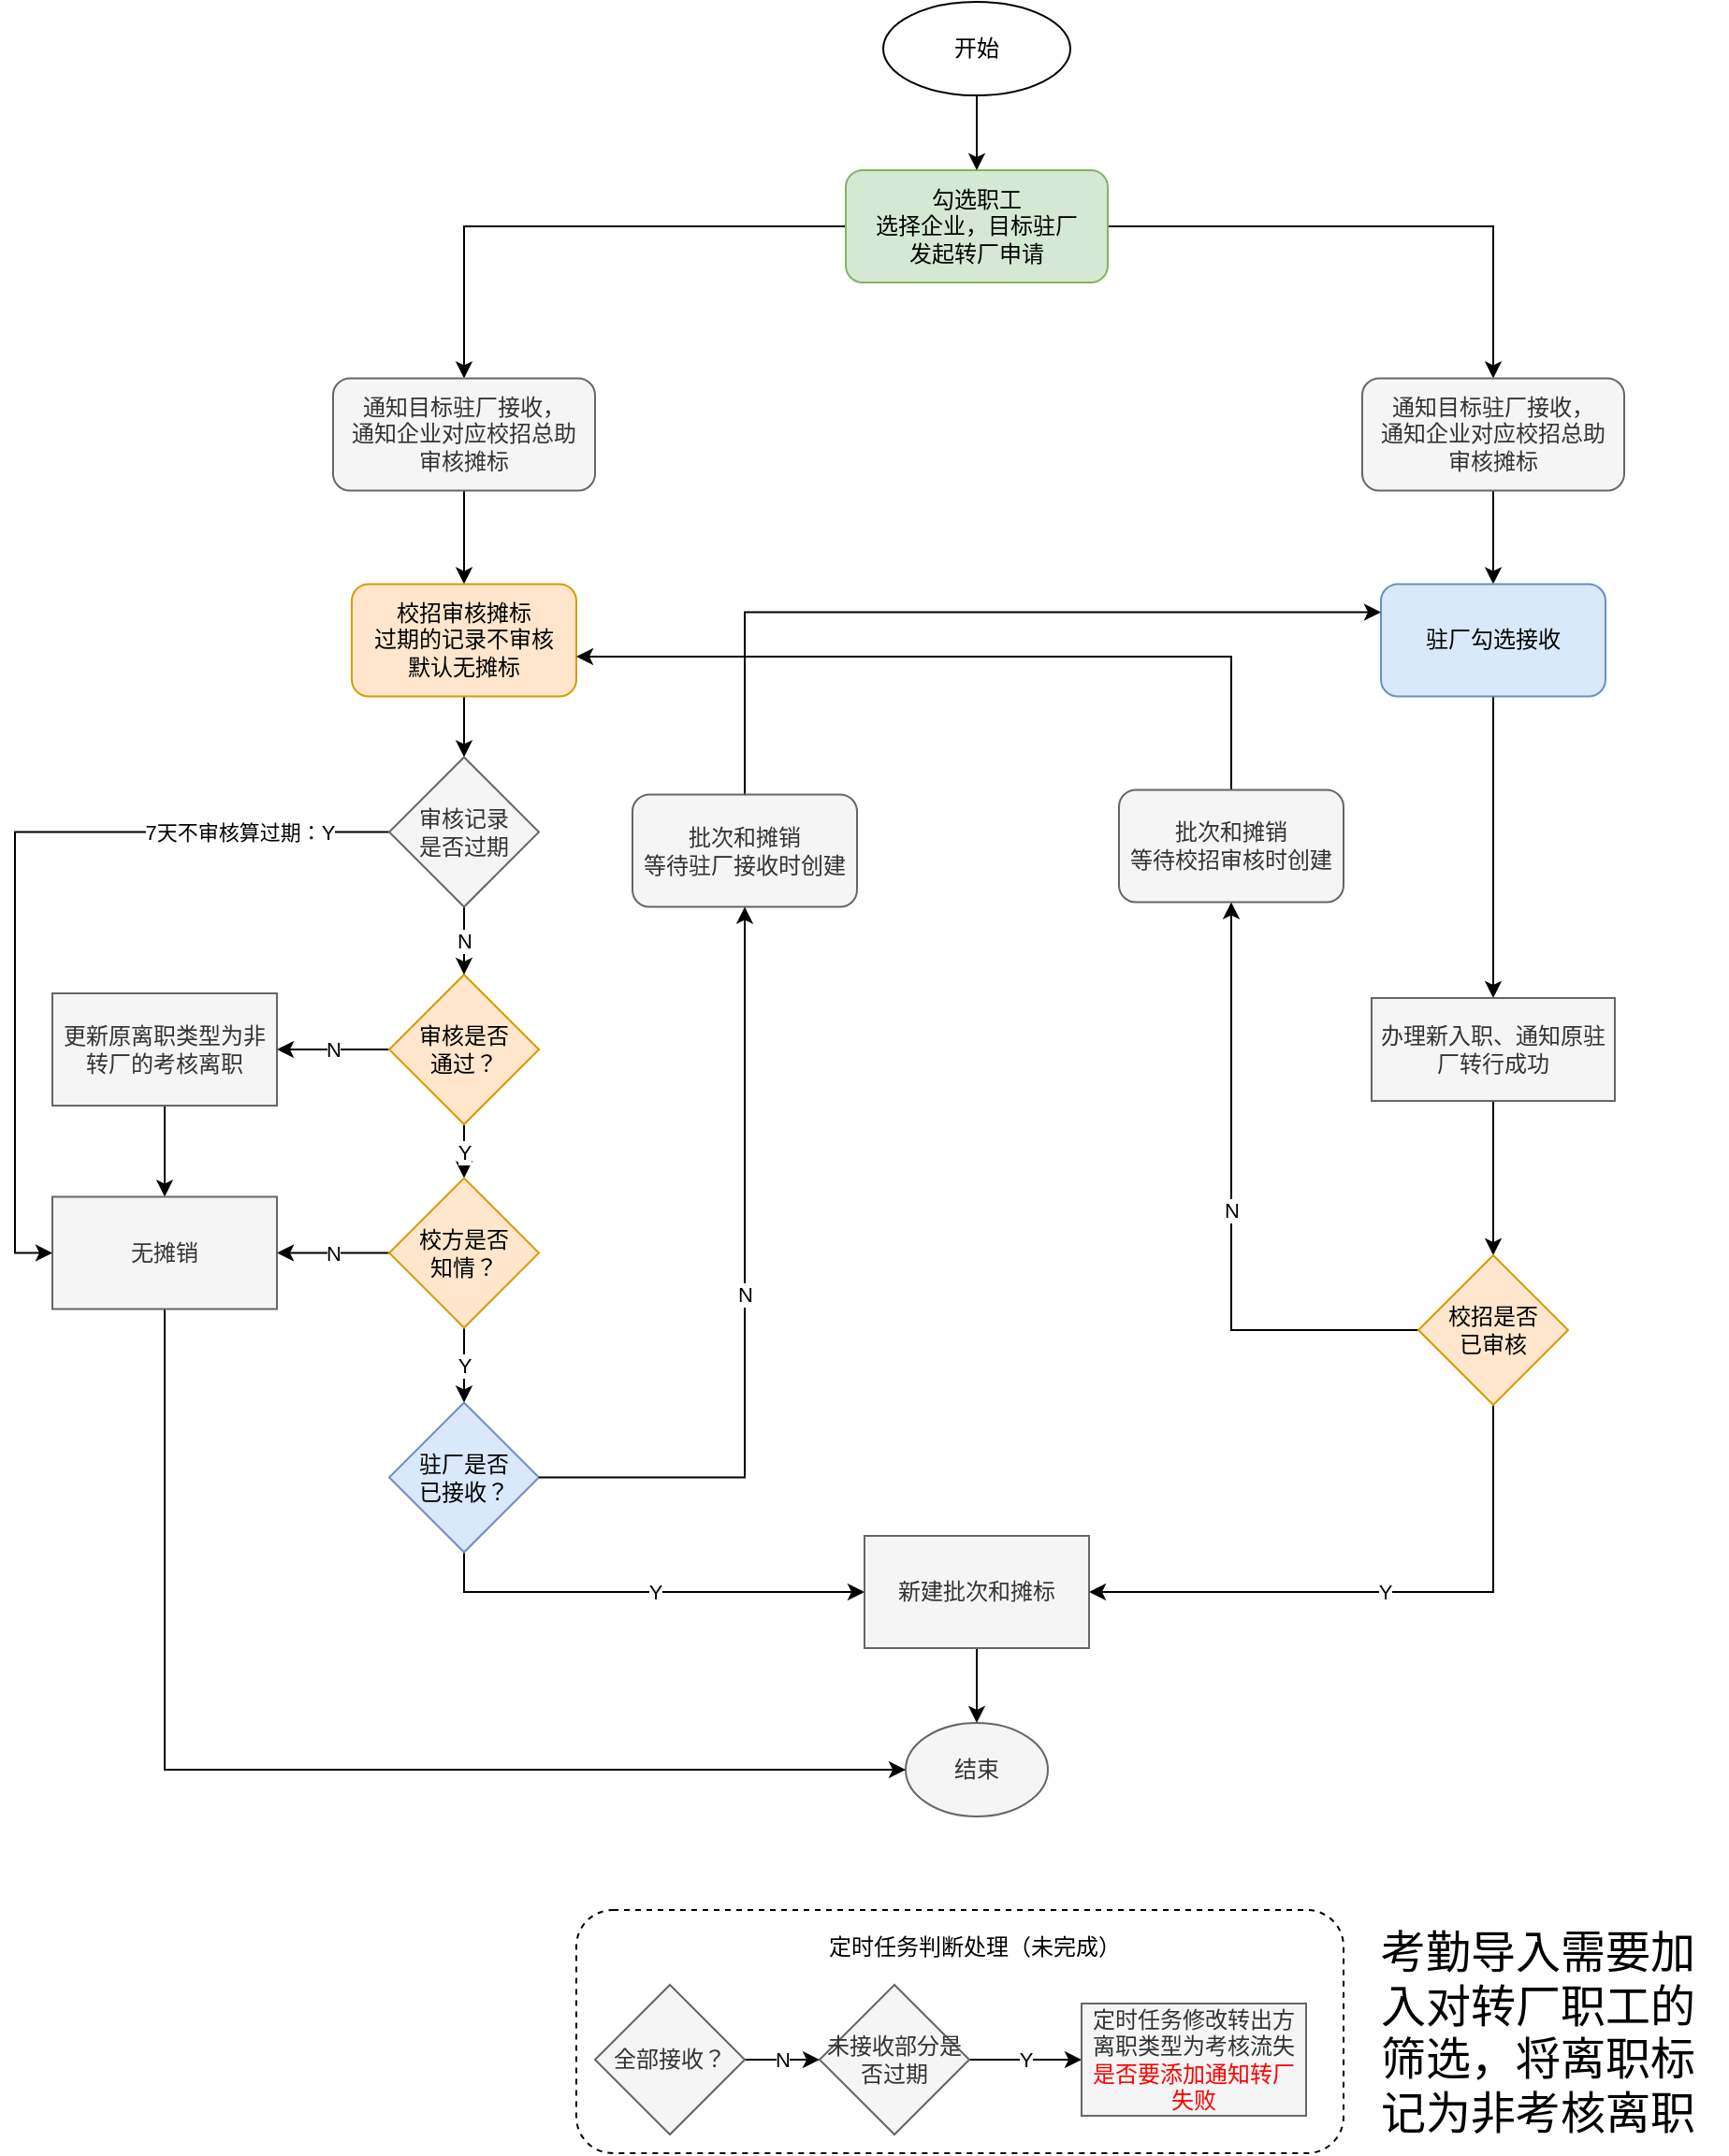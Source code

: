 <mxfile version="14.1.2" type="github"><diagram id="hIgqAqOhlkpJ4U7Sk8Bu" name="Page-2"><mxGraphModel dx="1865" dy="557" grid="1" gridSize="10" guides="1" tooltips="1" connect="1" arrows="1" fold="1" page="1" pageScale="1" pageWidth="827" pageHeight="1169" background="#ffffff" math="0" shadow="0"><root><mxCell id="LTF_oXH7zN2CONgs_O5H-0"/><mxCell id="LTF_oXH7zN2CONgs_O5H-1" parent="LTF_oXH7zN2CONgs_O5H-0"/><mxCell id="LTF_oXH7zN2CONgs_O5H-2" style="edgeStyle=orthogonalEdgeStyle;rounded=0;orthogonalLoop=1;jettySize=auto;html=1;entryX=0.5;entryY=0;entryDx=0;entryDy=0;exitX=1;exitY=0.5;exitDx=0;exitDy=0;" parent="LTF_oXH7zN2CONgs_O5H-1" source="LTF_oXH7zN2CONgs_O5H-4" target="LTF_oXH7zN2CONgs_O5H-9" edge="1"><mxGeometry relative="1" as="geometry"/></mxCell><mxCell id="LTF_oXH7zN2CONgs_O5H-3" style="edgeStyle=orthogonalEdgeStyle;rounded=0;orthogonalLoop=1;jettySize=auto;html=1;entryX=0.5;entryY=0;entryDx=0;entryDy=0;exitX=0;exitY=0.5;exitDx=0;exitDy=0;" parent="LTF_oXH7zN2CONgs_O5H-1" source="LTF_oXH7zN2CONgs_O5H-4" target="LTF_oXH7zN2CONgs_O5H-6" edge="1"><mxGeometry relative="1" as="geometry"/></mxCell><mxCell id="LTF_oXH7zN2CONgs_O5H-4" value="&lt;div&gt;勾选职工&lt;/div&gt;&lt;div&gt;选择企业，目标驻厂&lt;/div&gt;&lt;div&gt;发起转厂申请&lt;/div&gt;" style="rounded=1;whiteSpace=wrap;html=1;fillColor=#d5e8d4;strokeColor=#82b366;" parent="LTF_oXH7zN2CONgs_O5H-1" vertex="1"><mxGeometry x="344" y="90" width="140" height="60" as="geometry"/></mxCell><mxCell id="LTF_oXH7zN2CONgs_O5H-5" value="" style="edgeStyle=orthogonalEdgeStyle;rounded=0;orthogonalLoop=1;jettySize=auto;html=1;" parent="LTF_oXH7zN2CONgs_O5H-1" source="LTF_oXH7zN2CONgs_O5H-6" target="LTF_oXH7zN2CONgs_O5H-7" edge="1"><mxGeometry relative="1" as="geometry"/></mxCell><mxCell id="LTF_oXH7zN2CONgs_O5H-6" value="&lt;div&gt;通知目标驻厂接收，&lt;/div&gt;&lt;div&gt;通知企业对应校招总助&lt;br&gt;审核摊标&lt;br&gt;&lt;/div&gt;" style="whiteSpace=wrap;html=1;rounded=1;fillColor=#f5f5f5;strokeColor=#666666;fontColor=#333333;" parent="LTF_oXH7zN2CONgs_O5H-1" vertex="1"><mxGeometry x="70" y="201.25" width="140" height="60" as="geometry"/></mxCell><mxCell id="Xh5uqUdrO17NCXCUf92y-3" value="" style="edgeStyle=orthogonalEdgeStyle;rounded=0;orthogonalLoop=1;jettySize=auto;html=1;" parent="LTF_oXH7zN2CONgs_O5H-1" source="LTF_oXH7zN2CONgs_O5H-7" target="Xh5uqUdrO17NCXCUf92y-2" edge="1"><mxGeometry relative="1" as="geometry"/></mxCell><mxCell id="LTF_oXH7zN2CONgs_O5H-7" value="&lt;div&gt;校招审核摊标&lt;br&gt;过期的记录不审核&lt;/div&gt;&lt;div&gt;默认无摊标&lt;br&gt;&lt;/div&gt;" style="whiteSpace=wrap;html=1;rounded=1;fillColor=#ffe6cc;strokeColor=#d79b00;" parent="LTF_oXH7zN2CONgs_O5H-1" vertex="1"><mxGeometry x="80" y="311.25" width="120" height="60" as="geometry"/></mxCell><mxCell id="LTF_oXH7zN2CONgs_O5H-8" style="edgeStyle=orthogonalEdgeStyle;rounded=0;orthogonalLoop=1;jettySize=auto;html=1;entryX=0.5;entryY=0;entryDx=0;entryDy=0;" parent="LTF_oXH7zN2CONgs_O5H-1" source="LTF_oXH7zN2CONgs_O5H-9" target="LTF_oXH7zN2CONgs_O5H-12" edge="1"><mxGeometry relative="1" as="geometry"/></mxCell><mxCell id="LTF_oXH7zN2CONgs_O5H-9" value="&lt;div&gt;通知目标驻厂接收，&lt;/div&gt;&lt;div&gt;通知企业对应校招总助&lt;br&gt;审核摊标&lt;br&gt;&lt;/div&gt;" style="whiteSpace=wrap;html=1;rounded=1;fillColor=#f5f5f5;strokeColor=#666666;fontColor=#333333;" parent="LTF_oXH7zN2CONgs_O5H-1" vertex="1"><mxGeometry x="620" y="201.25" width="140" height="60" as="geometry"/></mxCell><mxCell id="LTF_oXH7zN2CONgs_O5H-10" value="" style="edgeStyle=orthogonalEdgeStyle;rounded=0;orthogonalLoop=1;jettySize=auto;html=1;" parent="LTF_oXH7zN2CONgs_O5H-1" source="LTF_oXH7zN2CONgs_O5H-11" target="LTF_oXH7zN2CONgs_O5H-4" edge="1"><mxGeometry relative="1" as="geometry"/></mxCell><mxCell id="LTF_oXH7zN2CONgs_O5H-11" value="开始" style="ellipse;whiteSpace=wrap;html=1;rounded=0;" parent="LTF_oXH7zN2CONgs_O5H-1" vertex="1"><mxGeometry x="364" width="100" height="50" as="geometry"/></mxCell><mxCell id="Ms9slETaLU-ThCvUWIFW-1" value="" style="edgeStyle=orthogonalEdgeStyle;rounded=0;orthogonalLoop=1;jettySize=auto;html=1;" parent="LTF_oXH7zN2CONgs_O5H-1" source="LTF_oXH7zN2CONgs_O5H-12" target="Ms9slETaLU-ThCvUWIFW-0" edge="1"><mxGeometry relative="1" as="geometry"/></mxCell><mxCell id="LTF_oXH7zN2CONgs_O5H-12" value="驻厂勾选接收" style="whiteSpace=wrap;html=1;rounded=1;fillColor=#dae8fc;strokeColor=#6c8ebf;" parent="LTF_oXH7zN2CONgs_O5H-1" vertex="1"><mxGeometry x="630" y="311.25" width="120" height="60" as="geometry"/></mxCell><mxCell id="Yzc9-sJK6i28-O-mA19d-3" value="Y" style="edgeStyle=orthogonalEdgeStyle;rounded=0;orthogonalLoop=1;jettySize=auto;html=1;" parent="LTF_oXH7zN2CONgs_O5H-1" source="uBf51XBzw9x5GqjGzpil-0" target="vr1X3m3OS0N-c24MPj2V-0" edge="1"><mxGeometry relative="1" as="geometry"/></mxCell><mxCell id="UakxtRVB19H5QaOVsfyC-24" value="N" style="edgeStyle=orthogonalEdgeStyle;rounded=0;orthogonalLoop=1;jettySize=auto;html=1;" parent="LTF_oXH7zN2CONgs_O5H-1" source="uBf51XBzw9x5GqjGzpil-0" target="UakxtRVB19H5QaOVsfyC-23" edge="1"><mxGeometry relative="1" as="geometry"/></mxCell><mxCell id="uBf51XBzw9x5GqjGzpil-0" value="&lt;div&gt;审核是否&lt;/div&gt;&lt;div&gt;通过？&lt;/div&gt;" style="rhombus;whiteSpace=wrap;html=1;rounded=0;fillColor=#ffe6cc;strokeColor=#d79b00;" parent="LTF_oXH7zN2CONgs_O5H-1" vertex="1"><mxGeometry x="100" y="520" width="80" height="80" as="geometry"/></mxCell><mxCell id="Srck-7LLaplnEBT2vih7-1" value="" style="edgeStyle=orthogonalEdgeStyle;rounded=0;orthogonalLoop=1;jettySize=auto;html=1;" parent="LTF_oXH7zN2CONgs_O5H-1" source="Ms9slETaLU-ThCvUWIFW-0" target="Srck-7LLaplnEBT2vih7-0" edge="1"><mxGeometry relative="1" as="geometry"/></mxCell><mxCell id="Ms9slETaLU-ThCvUWIFW-0" value="办理新入职、通知原驻厂转行成功" style="whiteSpace=wrap;html=1;fillColor=#f5f5f5;strokeColor=#666666;fontColor=#333333;" parent="LTF_oXH7zN2CONgs_O5H-1" vertex="1"><mxGeometry x="625" y="532.5" width="130" height="55" as="geometry"/></mxCell><mxCell id="xtW-vmcDWoNCtXN6Ntss-0" value="" style="edgeStyle=orthogonalEdgeStyle;rounded=0;orthogonalLoop=1;jettySize=auto;html=1;exitX=0.5;exitY=0;exitDx=0;exitDy=0;" parent="LTF_oXH7zN2CONgs_O5H-1" source="RWHOdByKcwdwOWWMeWBx-0" edge="1"><mxGeometry relative="1" as="geometry"><mxPoint x="200" y="350" as="targetPoint"/><Array as="points"><mxPoint x="550" y="350"/><mxPoint x="200" y="350"/></Array></mxGeometry></mxCell><mxCell id="UakxtRVB19H5QaOVsfyC-9" value="N" style="edgeStyle=orthogonalEdgeStyle;rounded=0;orthogonalLoop=1;jettySize=auto;html=1;entryX=0.5;entryY=1;entryDx=0;entryDy=0;" parent="LTF_oXH7zN2CONgs_O5H-1" source="Srck-7LLaplnEBT2vih7-0" target="RWHOdByKcwdwOWWMeWBx-0" edge="1"><mxGeometry relative="1" as="geometry"/></mxCell><mxCell id="UakxtRVB19H5QaOVsfyC-10" value="Y" style="edgeStyle=orthogonalEdgeStyle;rounded=0;orthogonalLoop=1;jettySize=auto;html=1;entryX=1;entryY=0.5;entryDx=0;entryDy=0;" parent="LTF_oXH7zN2CONgs_O5H-1" source="Srck-7LLaplnEBT2vih7-0" target="Yzc9-sJK6i28-O-mA19d-0" edge="1"><mxGeometry relative="1" as="geometry"><Array as="points"><mxPoint x="690" y="850"/></Array></mxGeometry></mxCell><mxCell id="Srck-7LLaplnEBT2vih7-0" value="&lt;div&gt;校招是否&lt;/div&gt;&lt;div&gt;已审核&lt;/div&gt;" style="rhombus;whiteSpace=wrap;html=1;rounded=0;fillColor=#ffe6cc;strokeColor=#d79b00;" parent="LTF_oXH7zN2CONgs_O5H-1" vertex="1"><mxGeometry x="650" y="670" width="80" height="80" as="geometry"/></mxCell><mxCell id="UakxtRVB19H5QaOVsfyC-7" value="Y" style="edgeStyle=orthogonalEdgeStyle;rounded=0;orthogonalLoop=1;jettySize=auto;html=1;" parent="LTF_oXH7zN2CONgs_O5H-1" source="vr1X3m3OS0N-c24MPj2V-0" target="fHft75WWs0K9MKr_2sHn-0" edge="1"><mxGeometry relative="1" as="geometry"/></mxCell><mxCell id="UakxtRVB19H5QaOVsfyC-28" value="N" style="edgeStyle=orthogonalEdgeStyle;rounded=0;orthogonalLoop=1;jettySize=auto;html=1;entryX=1;entryY=0.5;entryDx=0;entryDy=0;" parent="LTF_oXH7zN2CONgs_O5H-1" source="vr1X3m3OS0N-c24MPj2V-0" target="UakxtRVB19H5QaOVsfyC-25" edge="1"><mxGeometry relative="1" as="geometry"/></mxCell><mxCell id="vr1X3m3OS0N-c24MPj2V-0" value="&lt;div&gt;校方是否&lt;/div&gt;&lt;div&gt;知情？&lt;/div&gt;" style="rhombus;whiteSpace=wrap;html=1;rounded=0;fillColor=#ffe6cc;strokeColor=#d79b00;" parent="LTF_oXH7zN2CONgs_O5H-1" vertex="1"><mxGeometry x="100" y="628.75" width="80" height="80" as="geometry"/></mxCell><mxCell id="UakxtRVB19H5QaOVsfyC-12" value="" style="edgeStyle=orthogonalEdgeStyle;rounded=0;orthogonalLoop=1;jettySize=auto;html=1;" parent="LTF_oXH7zN2CONgs_O5H-1" source="Yzc9-sJK6i28-O-mA19d-0" target="UakxtRVB19H5QaOVsfyC-11" edge="1"><mxGeometry relative="1" as="geometry"><Array as="points"><mxPoint x="414" y="930"/><mxPoint x="414" y="930"/></Array></mxGeometry></mxCell><mxCell id="Yzc9-sJK6i28-O-mA19d-0" value="新建批次和摊标" style="whiteSpace=wrap;html=1;rounded=0;fillColor=#f5f5f5;strokeColor=#666666;fontColor=#333333;" parent="LTF_oXH7zN2CONgs_O5H-1" vertex="1"><mxGeometry x="354" y="820" width="120" height="60" as="geometry"/></mxCell><mxCell id="fHft75WWs0K9MKr_2sHn-4" value="" style="edgeStyle=orthogonalEdgeStyle;rounded=0;orthogonalLoop=1;jettySize=auto;html=1;entryX=0;entryY=0.25;entryDx=0;entryDy=0;" parent="LTF_oXH7zN2CONgs_O5H-1" source="RWHOdByKcwdwOWWMeWBx-1" target="LTF_oXH7zN2CONgs_O5H-12" edge="1"><mxGeometry relative="1" as="geometry"><mxPoint x="290" y="320" as="targetPoint"/><Array as="points"><mxPoint x="290" y="326"/></Array></mxGeometry></mxCell><mxCell id="UakxtRVB19H5QaOVsfyC-8" value="Y" style="edgeStyle=orthogonalEdgeStyle;rounded=0;orthogonalLoop=1;jettySize=auto;html=1;" parent="LTF_oXH7zN2CONgs_O5H-1" source="fHft75WWs0K9MKr_2sHn-0" target="Yzc9-sJK6i28-O-mA19d-0" edge="1"><mxGeometry x="0.046" relative="1" as="geometry"><Array as="points"><mxPoint x="140" y="850"/></Array><mxPoint as="offset"/></mxGeometry></mxCell><mxCell id="fHft75WWs0K9MKr_2sHn-0" value="&lt;div&gt;驻厂是否&lt;/div&gt;&lt;div&gt;已接收？&lt;/div&gt;" style="rhombus;whiteSpace=wrap;html=1;rounded=0;fillColor=#dae8fc;strokeColor=#6c8ebf;" parent="LTF_oXH7zN2CONgs_O5H-1" vertex="1"><mxGeometry x="100" y="748.75" width="80" height="80" as="geometry"/></mxCell><mxCell id="RWHOdByKcwdwOWWMeWBx-1" value="&lt;div&gt;批次和摊销&lt;/div&gt;&lt;div&gt;等待驻厂接收时创建&lt;br&gt;&lt;/div&gt;" style="rounded=1;whiteSpace=wrap;html=1;fillColor=#f5f5f5;strokeColor=#666666;fontColor=#333333;" parent="LTF_oXH7zN2CONgs_O5H-1" vertex="1"><mxGeometry x="230" y="423.75" width="120" height="60" as="geometry"/></mxCell><mxCell id="RWHOdByKcwdwOWWMeWBx-2" value="N" style="edgeStyle=orthogonalEdgeStyle;rounded=0;orthogonalLoop=1;jettySize=auto;html=1;entryX=0.5;entryY=1;entryDx=0;entryDy=0;" parent="LTF_oXH7zN2CONgs_O5H-1" source="fHft75WWs0K9MKr_2sHn-0" target="RWHOdByKcwdwOWWMeWBx-1" edge="1"><mxGeometry relative="1" as="geometry"><mxPoint x="630" y="326.25" as="targetPoint"/><mxPoint x="290" y="630" as="sourcePoint"/><Array as="points"/></mxGeometry></mxCell><mxCell id="RWHOdByKcwdwOWWMeWBx-0" value="批次和摊销&lt;br&gt;等待校招审核时创建" style="rounded=1;whiteSpace=wrap;html=1;fillColor=#f5f5f5;strokeColor=#666666;fontColor=#333333;" parent="LTF_oXH7zN2CONgs_O5H-1" vertex="1"><mxGeometry x="490" y="421.25" width="120" height="60" as="geometry"/></mxCell><mxCell id="UakxtRVB19H5QaOVsfyC-0" value="N" style="edgeStyle=orthogonalEdgeStyle;rounded=0;orthogonalLoop=1;jettySize=auto;html=1;" parent="LTF_oXH7zN2CONgs_O5H-1" source="UakxtRVB19H5QaOVsfyC-1" target="UakxtRVB19H5QaOVsfyC-3" edge="1"><mxGeometry relative="1" as="geometry"/></mxCell><mxCell id="UakxtRVB19H5QaOVsfyC-1" value="&lt;div&gt;全部接收？&lt;/div&gt;" style="rhombus;whiteSpace=wrap;html=1;rounded=0;fillColor=#f5f5f5;strokeColor=#666666;fontColor=#333333;" parent="LTF_oXH7zN2CONgs_O5H-1" vertex="1"><mxGeometry x="210" y="1060" width="80" height="80" as="geometry"/></mxCell><mxCell id="UakxtRVB19H5QaOVsfyC-2" value="Y" style="edgeStyle=orthogonalEdgeStyle;rounded=0;orthogonalLoop=1;jettySize=auto;html=1;" parent="LTF_oXH7zN2CONgs_O5H-1" source="UakxtRVB19H5QaOVsfyC-3" target="UakxtRVB19H5QaOVsfyC-4" edge="1"><mxGeometry relative="1" as="geometry"/></mxCell><mxCell id="UakxtRVB19H5QaOVsfyC-3" value="未接收部分是否过期" style="rhombus;whiteSpace=wrap;html=1;rounded=0;fillColor=#f5f5f5;strokeColor=#666666;fontColor=#333333;" parent="LTF_oXH7zN2CONgs_O5H-1" vertex="1"><mxGeometry x="330" y="1060" width="80" height="80" as="geometry"/></mxCell><mxCell id="UakxtRVB19H5QaOVsfyC-4" value="&lt;div&gt;定时任务修改转出方离职类型为考核流失&lt;/div&gt;&lt;div&gt;&lt;font color=&quot;#FF0000&quot;&gt;是否要添加通知转厂失败&lt;/font&gt;&lt;br&gt;&lt;/div&gt;" style="whiteSpace=wrap;html=1;rounded=0;fillColor=#f5f5f5;strokeColor=#666666;fontColor=#333333;" parent="LTF_oXH7zN2CONgs_O5H-1" vertex="1"><mxGeometry x="470" y="1070" width="120" height="60" as="geometry"/></mxCell><mxCell id="UakxtRVB19H5QaOVsfyC-5" value="" style="rounded=1;whiteSpace=wrap;html=1;fillColor=none;dashed=1;" parent="LTF_oXH7zN2CONgs_O5H-1" vertex="1"><mxGeometry x="200" y="1020" width="410" height="130" as="geometry"/></mxCell><mxCell id="UakxtRVB19H5QaOVsfyC-6" value="定时任务判断处理（未完成）" style="text;html=1;strokeColor=none;fillColor=none;align=center;verticalAlign=middle;whiteSpace=wrap;rounded=0;dashed=1;" parent="LTF_oXH7zN2CONgs_O5H-1" vertex="1"><mxGeometry x="326" y="1030" width="173.5" height="20" as="geometry"/></mxCell><mxCell id="UakxtRVB19H5QaOVsfyC-11" value="结束" style="ellipse;whiteSpace=wrap;html=1;rounded=0;fontColor=#333333;strokeColor=#666666;fillColor=#f5f5f5;" parent="LTF_oXH7zN2CONgs_O5H-1" vertex="1"><mxGeometry x="376" y="920" width="76" height="50" as="geometry"/></mxCell><mxCell id="UakxtRVB19H5QaOVsfyC-14" value="&lt;div style=&quot;font-size: 24px&quot;&gt;&lt;font style=&quot;font-size: 24px&quot;&gt;&lt;br&gt;&lt;/font&gt;&lt;/div&gt;&lt;div style=&quot;font-size: 24px&quot;&gt;&lt;font style=&quot;font-size: 24px&quot;&gt;考勤导入需要加入对转厂职工的筛选，将离职标记为非考核离职&lt;br&gt;&lt;/font&gt;&lt;/div&gt;" style="text;html=1;strokeColor=none;fillColor=none;spacing=5;spacingTop=-20;whiteSpace=wrap;overflow=hidden;rounded=0;dashed=1;" parent="LTF_oXH7zN2CONgs_O5H-1" vertex="1"><mxGeometry x="625" y="1010" width="190" height="140" as="geometry"/></mxCell><mxCell id="UakxtRVB19H5QaOVsfyC-26" value="" style="edgeStyle=orthogonalEdgeStyle;rounded=0;orthogonalLoop=1;jettySize=auto;html=1;" parent="LTF_oXH7zN2CONgs_O5H-1" source="UakxtRVB19H5QaOVsfyC-23" target="UakxtRVB19H5QaOVsfyC-25" edge="1"><mxGeometry relative="1" as="geometry"/></mxCell><mxCell id="UakxtRVB19H5QaOVsfyC-23" value="更新原离职类型为非转厂的考核离职" style="whiteSpace=wrap;html=1;rounded=0;strokeColor=#666666;fillColor=#f5f5f5;fontColor=#333333;" parent="LTF_oXH7zN2CONgs_O5H-1" vertex="1"><mxGeometry x="-80" y="530" width="120" height="60" as="geometry"/></mxCell><mxCell id="UakxtRVB19H5QaOVsfyC-27" style="edgeStyle=orthogonalEdgeStyle;rounded=0;orthogonalLoop=1;jettySize=auto;html=1;entryX=0;entryY=0.5;entryDx=0;entryDy=0;" parent="LTF_oXH7zN2CONgs_O5H-1" source="UakxtRVB19H5QaOVsfyC-25" target="UakxtRVB19H5QaOVsfyC-11" edge="1"><mxGeometry relative="1" as="geometry"><Array as="points"><mxPoint x="-20" y="945"/></Array></mxGeometry></mxCell><mxCell id="UakxtRVB19H5QaOVsfyC-25" value="无摊销" style="whiteSpace=wrap;html=1;rounded=0;strokeColor=#666666;fillColor=#f5f5f5;fontColor=#333333;" parent="LTF_oXH7zN2CONgs_O5H-1" vertex="1"><mxGeometry x="-80" y="638.75" width="120" height="60" as="geometry"/></mxCell><mxCell id="Xh5uqUdrO17NCXCUf92y-4" value="N" style="edgeStyle=orthogonalEdgeStyle;rounded=0;orthogonalLoop=1;jettySize=auto;html=1;" parent="LTF_oXH7zN2CONgs_O5H-1" source="Xh5uqUdrO17NCXCUf92y-2" target="uBf51XBzw9x5GqjGzpil-0" edge="1"><mxGeometry relative="1" as="geometry"/></mxCell><mxCell id="Xh5uqUdrO17NCXCUf92y-5" value="7天不审核算过期：Y" style="edgeStyle=orthogonalEdgeStyle;rounded=0;orthogonalLoop=1;jettySize=auto;html=1;entryX=0;entryY=0.5;entryDx=0;entryDy=0;" parent="LTF_oXH7zN2CONgs_O5H-1" source="Xh5uqUdrO17NCXCUf92y-2" target="UakxtRVB19H5QaOVsfyC-25" edge="1"><mxGeometry x="-0.64" relative="1" as="geometry"><mxPoint as="offset"/></mxGeometry></mxCell><mxCell id="Xh5uqUdrO17NCXCUf92y-2" value="&lt;div&gt;审核记录&lt;/div&gt;&lt;div&gt;是否过期&lt;/div&gt;" style="rhombus;whiteSpace=wrap;html=1;fillColor=#f5f5f5;strokeColor=#666666;fontColor=#333333;" parent="LTF_oXH7zN2CONgs_O5H-1" vertex="1"><mxGeometry x="100" y="403.75" width="80" height="80" as="geometry"/></mxCell></root></mxGraphModel></diagram></mxfile>